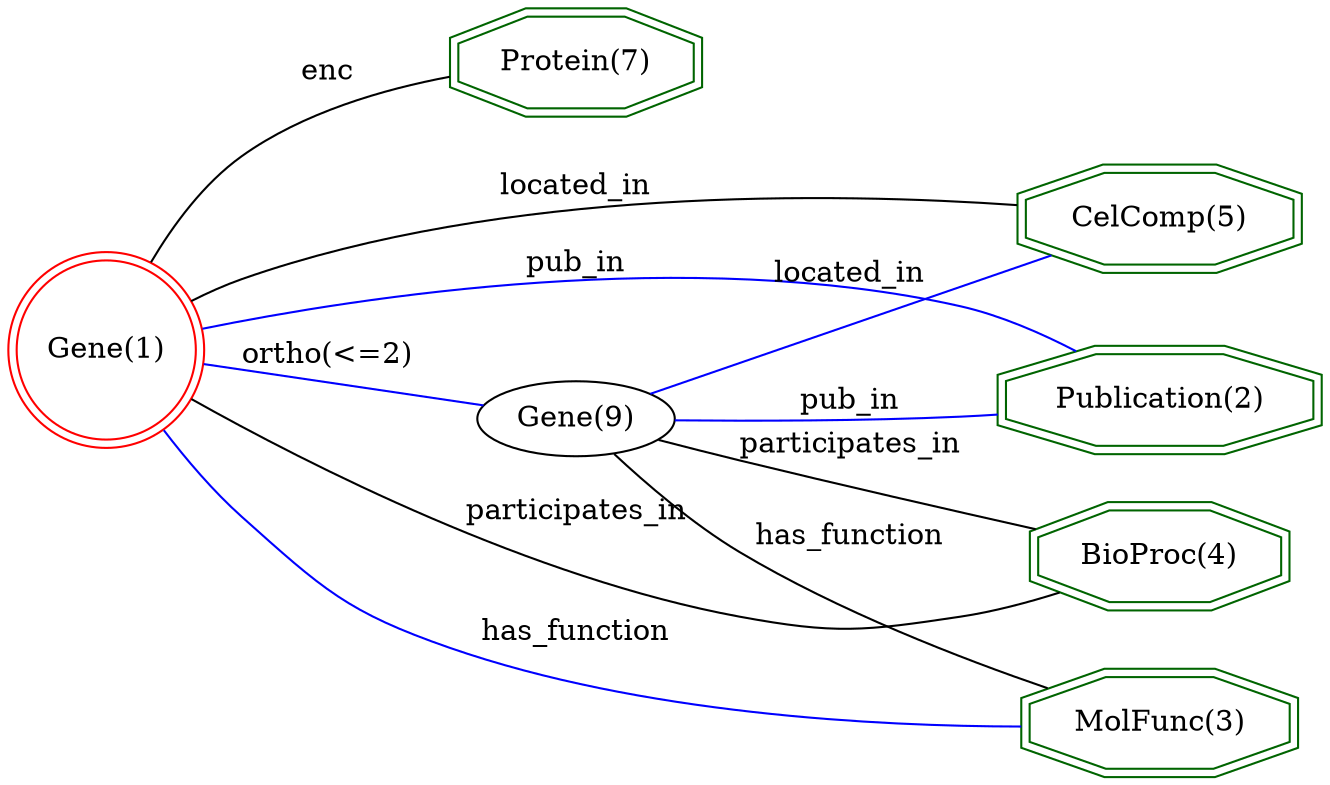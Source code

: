 digraph {
	graph [_draw_="c 9 -#fffffe00 C 7 -#ffffff P 4 0 0 0 340 549.14 340 549.14 0 ",
		bb="0,0,549.14,340",
		dpi=96,
		rankdir=LR,
		xdotversion=1.7
	];
	node [label="\N"];
	"Protein(7)"	[_draw_="c 7 -#006400 p 8 287.09 310.54 287.09 325.46 258.09 336 217.06 336 188.05 325.46 188.05 310.54 217.06 300 258.09 300 c 7 -#006400 \
p 8 291.08 307.74 291.08 328.26 258.78 340 216.36 340 184.07 328.26 184.07 307.74 216.36 296 258.78 296 ",
		_ldraw_="F 14 11 -Times-Roman c 7 -#000000 T 237.57 313.8 0 56.77 10 -Protein(7) ",
		color=darkgreen,
		height=0.61111,
		pos="237.57,318",
		shape=doubleoctagon,
		width=1.4931];
	"Publication(2)"	[_draw_="c 7 -#006400 p 8 545.34 162.54 545.34 177.46 506.74 188 452.15 188 413.55 177.46 413.55 162.54 452.15 152 506.74 152 c 7 -#006400 \
p 8 549.35 159.49 549.35 180.51 507.28 192 451.61 192 409.53 180.51 409.53 159.49 451.61 148 507.28 148 ",
		_ldraw_="F 14 11 -Times-Roman c 7 -#000000 T 479.44 165.8 0 80.1 14 -Publication(2) ",
		color=darkgreen,
		height=0.61111,
		pos="479.44,170",
		shape=doubleoctagon,
		width=1.9362];
	"CelComp(5)"	[_draw_="c 7 -#006400 p 8 538.05 237.54 538.05 252.46 503.72 263 455.17 263 420.84 252.46 420.84 237.54 455.17 227 503.72 227 c 7 -#006400 \
p 8 542.03 234.59 542.03 255.41 504.31 267 454.57 267 416.85 255.41 416.85 234.59 454.57 223 504.31 223 ",
		_ldraw_="F 14 11 -Times-Roman c 7 -#000000 T 479.44 240.8 0 69.99 10 -CelComp(5) ",
		color=darkgreen,
		height=0.61111,
		pos="479.44,245",
		shape=doubleoctagon,
		width=1.7443];
	"MolFunc(3)"	[_draw_="c 7 -#006400 p 8 536.83 14.54 536.83 29.46 503.21 40 455.67 40 422.05 29.46 422.05 14.54 455.67 4 503.21 4 c 7 -#006400 p 8 540.84 \
11.61 540.84 32.39 503.83 44 455.05 44 418.04 32.39 418.04 11.61 455.05 0 503.83 0 ",
		_ldraw_="F 14 11 -Times-Roman c 7 -#000000 T 479.44 17.8 0 67.66 10 -MolFunc(3) ",
		color=darkgreen,
		height=0.61111,
		pos="479.44,22",
		shape=doubleoctagon,
		width=1.7];
	"BioProc(4)"	[_draw_="c 7 -#006400 p 8 532.9 92.54 532.9 107.46 501.58 118 457.3 118 425.99 107.46 425.99 92.54 457.3 82 501.58 82 c 7 -#006400 p 8 536.89 \
89.67 536.89 110.33 502.24 122 456.64 122 421.99 110.33 421.99 89.67 456.64 78 502.24 78 ",
		_ldraw_="F 14 11 -Times-Roman c 7 -#000000 T 479.44 95.8 0 62.21 10 -BioProc(4) ",
		color=darkgreen,
		height=0.61111,
		pos="479.44,100",
		shape=doubleoctagon,
		width=1.5966];
	"Gene(1)"	[_draw_="c 7 -#ff0000 e 43.08 187 39.15 39.15 c 7 -#ff0000 e 43.08 187 43.15 43.15 ",
		_ldraw_="F 14 11 -Times-Roman c 7 -#000000 T 43.08 182.8 0 45.86 7 -Gene(1) ",
		color=red,
		height=1.1966,
		pos="43.077,187",
		shape=doublecircle,
		width=1.1966];
	"Gene(1)" -> "Protein(7)"	[_draw_="c 7 -#000000 B 7 62.01 226.19 72.08 244.28 86.24 264.65 104.15 278 127.36 295.29 158.06 305.16 184.05 310.78 ",
		_ldraw_="F 14 11 -Times-Roman c 7 -#000000 T 134.99 308.8 0 19.43 3 -enc ",
		arrowhead=none,
		color=black,
		label=enc,
		lp="134.99,313",
		pos="62.012,226.19 72.077,244.28 86.241,264.65 104.15,278 127.36,295.29 158.06,305.16 184.05,310.78"];
	"Gene(1)" -> "Publication(2)"	[_draw_="c 7 -#0000ff B 7 85.49 195.87 151.14 208.47 282.81 227.72 391.74 206 408.52 202.65 426.12 196 441.05 189.31 ",
		_ldraw_="F 14 11 -Times-Roman c 7 -#000000 T 237.57 217.8 0 38.89 6 -pub_in ",
		arrowhead=none,
		color=blue,
		label=pub_in,
		lp="237.57,222",
		pos="85.492,195.87 151.14,208.47 282.81,227.72 391.74,206 408.52,202.65 426.12,196 441.05,189.31"];
	"Gene(1)" -> "CelComp(5)"	[_draw_="c 7 -#000000 B 7 80.83 208.08 88.37 211.8 96.38 215.33 104.15 218 209.35 254.18 340.73 254.11 416.56 250.05 ",
		_ldraw_="F 14 11 -Times-Roman c 7 -#000000 T 237.57 252.8 0 58.31 10 -located_in ",
		arrowhead=none,
		color=black,
		label=located_in,
		lp="237.57,257",
		pos="80.831,208.08 88.373,211.8 96.385,215.33 104.15,218 209.35,254.18 340.73,254.11 416.56,250.05"];
	"Gene(1)" -> "MolFunc(3)"	[_draw_="c 7 -#0000ff B 7 67.02 151.15 91.28 117.02 133.03 67.97 183.82 48 260.52 17.84 356.85 15.28 418.05 17.56 ",
		_ldraw_="F 14 11 -Times-Roman c 7 -#000000 T 237.57 50.8 0 72.32 12 -has_function ",
		arrowhead=none,
		color=blue,
		label=has_function,
		lp="237.57,55",
		pos="67.025,151.15 91.281,117.02 133.03,67.975 183.82,48 260.52,17.839 356.85,15.277 418.05,17.563"];
	"Gene(1)" -> "BioProc(4)"	[_draw_="c 7 -#000000 B 10 79.4 163.17 128.43 131.8 221.07 78.56 309.32 61 345.25 53.85 355.92 53.32 391.74 61 410.46 65.02 430.02 73.4 445.81 \
81.37 ",
		_ldraw_="F 14 11 -Times-Roman c 7 -#000000 T 237.57 105.8 0 82.41 15 -participates_in ",
		arrowhead=none,
		color=black,
		label=participates_in,
		lp="237.57,110",
		pos="79.397,163.17 128.43,131.8 221.07,78.559 309.32,61 345.25,53.852 355.92,53.316 391.74,61 410.46,65.016 430.02,73.401 445.81,81.369"];
	"Gene(9)"	[_draw_="c 7 -#000000 e 237.57 154 39.15 18 ",
		_ldraw_="F 14 11 -Times-Roman c 7 -#000000 T 237.57 149.8 0 45.86 7 -Gene(9) ",
		height=0.5,
		pos="237.57,154",
		width=1.0855];
	"Gene(1)" -> "Gene(9)"	[_draw_="c 7 -#0000ff B 4 85.85 179.84 120.12 173.96 168.15 165.73 200.71 160.15 ",
		_ldraw_="F 14 11 -Times-Roman c 7 -#000000 T 134.99 178.8 0 61.67 10 -ortho(<=2) ",
		arrowhead=none,
		color=blue,
		label="ortho(<=2)",
		lp="134.99,183",
		pos="85.846,179.84 120.12,173.96 168.15,165.73 200.71,160.15"];
	"Gene(9)" -> "Publication(2)"	[_draw_="c 7 -#0000ff B 7 276.74 152.51 307.77 151.72 352.67 151.52 391.74 155 399.35 155.68 407.29 156.66 415.15 157.81 ",
		_ldraw_="F 14 11 -Times-Roman c 7 -#000000 T 350.53 157.8 0 38.89 6 -pub_in ",
		arrowhead=none,
		color=blue,
		label=pub_in,
		lp="350.53,162",
		pos="276.74,152.51 307.77,151.72 352.67,151.52 391.74,155 399.35,155.68 407.29,156.66 415.15,157.81"];
	"Gene(9)" -> "CelComp(5)"	[_draw_="c 7 -#0000ff B 4 268.47 165.34 310.54 181.3 387.45 210.48 435.59 228.74 ",
		_ldraw_="F 14 11 -Times-Roman c 7 -#000000 T 350.53 212.8 0 58.31 10 -located_in ",
		arrowhead=none,
		color=blue,
		label=located_in,
		lp="350.53,217",
		pos="268.47,165.34 310.54,181.3 387.45,210.48 435.59,228.74"];
	"Gene(9)" -> "MolFunc(3)"	[_draw_="c 7 -#000000 B 7 256.28 137.95 270.07 125.97 290.04 109.71 309.32 98 350.04 73.26 400.2 51.73 435.28 37.96 ",
		_ldraw_="F 14 11 -Times-Roman c 7 -#000000 T 350.53 100.8 0 72.32 12 -has_function ",
		arrowhead=none,
		color=black,
		label=has_function,
		lp="350.53,105",
		pos="256.28,137.95 270.07,125.97 290.04,109.71 309.32,98 350.04,73.264 400.2,51.728 435.28,37.959"];
	"Gene(9)" -> "BioProc(4)"	[_draw_="c 7 -#000000 B 7 270.84 144.31 282.86 140.85 296.67 137.06 309.32 134 346.59 125 388.87 116.5 421.83 110.25 ",
		_ldraw_="F 14 11 -Times-Roman c 7 -#000000 T 350.53 136.8 0 82.41 15 -participates_in ",
		arrowhead=none,
		color=black,
		label=participates_in,
		lp="350.53,141",
		pos="270.84,144.31 282.86,140.85 296.67,137.06 309.32,134 346.59,125 388.87,116.5 421.83,110.25"];
}
